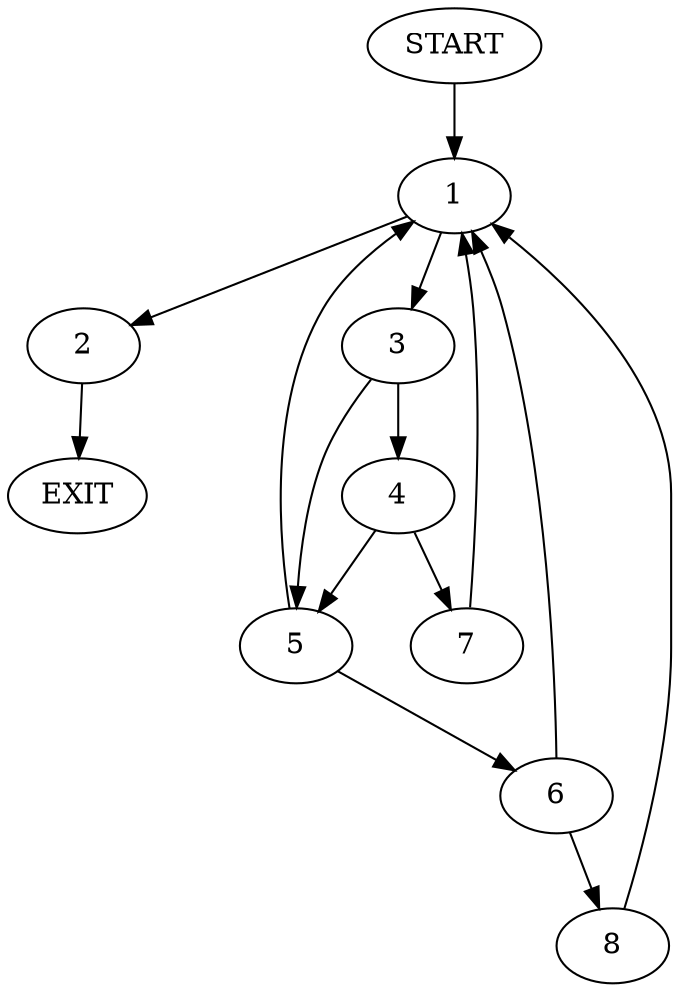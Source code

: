 digraph {
0 [label="START"]
9 [label="EXIT"]
0 -> 1
1 -> 2
1 -> 3
3 -> 4
3 -> 5
2 -> 9
5 -> 6
5 -> 1
4 -> 7
4 -> 5
7 -> 1
6 -> 8
6 -> 1
8 -> 1
}
